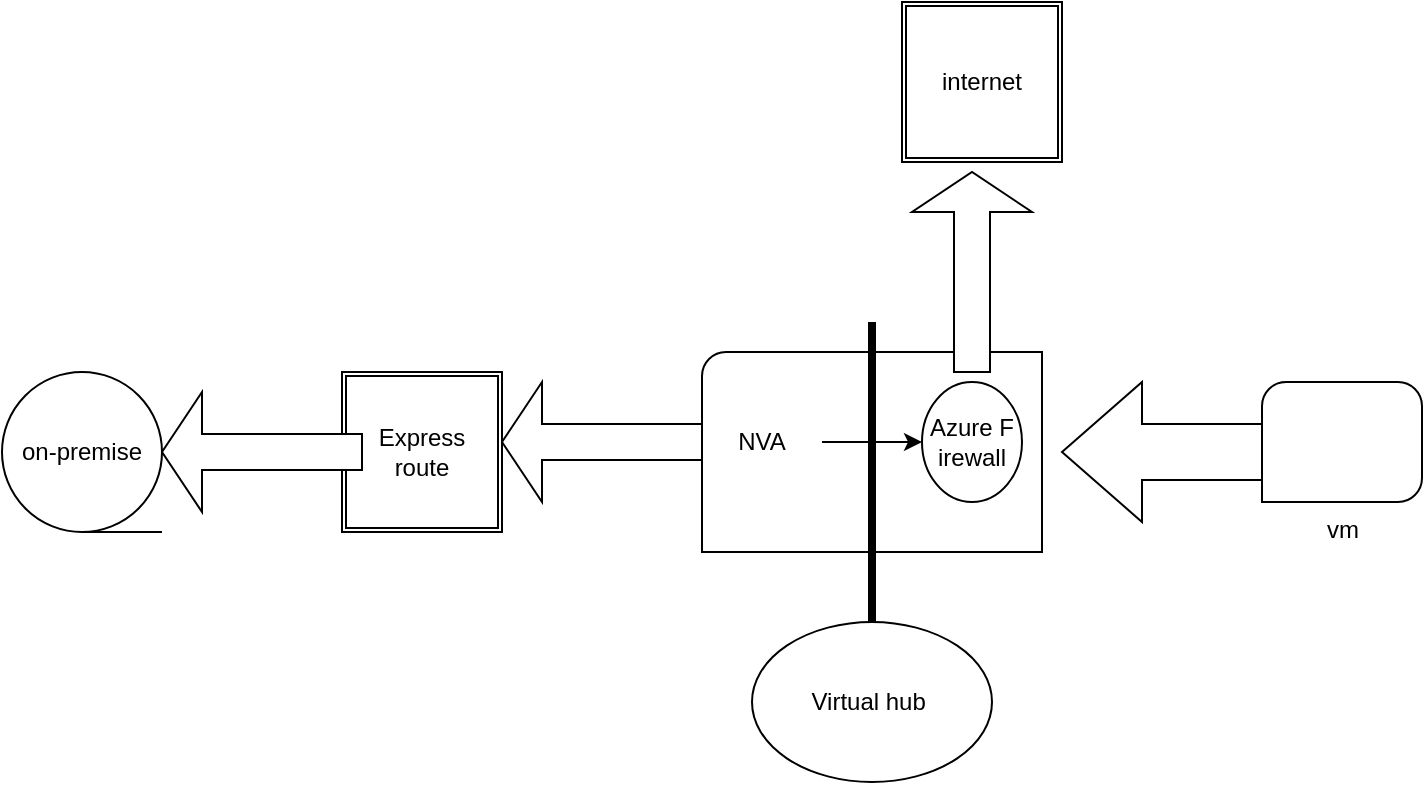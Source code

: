 <mxfile version="20.3.2" type="github"><diagram id="uTU-lHCyZtNTnTT7p-_Z" name="Page-1"><mxGraphModel dx="1422" dy="770" grid="1" gridSize="10" guides="1" tooltips="1" connect="1" arrows="1" fold="1" page="1" pageScale="1" pageWidth="850" pageHeight="1100" math="0" shadow="0"><root><mxCell id="0"/><mxCell id="1" parent="0"/><mxCell id="Fsn91p0cx5H5dLpQnLo2-7" value="vm" style="verticalLabelPosition=bottom;verticalAlign=top;html=1;shape=mxgraph.basic.three_corner_round_rect;dx=6;" vertex="1" parent="1"><mxGeometry x="750" y="360" width="80" height="60" as="geometry"/></mxCell><mxCell id="Fsn91p0cx5H5dLpQnLo2-8" value="" style="html=1;shadow=0;dashed=0;align=center;verticalAlign=middle;shape=mxgraph.arrows2.arrow;dy=0.6;dx=40;flipH=1;notch=0;" vertex="1" parent="1"><mxGeometry x="650" y="360" width="100" height="70" as="geometry"/></mxCell><mxCell id="Fsn91p0cx5H5dLpQnLo2-9" value="" style="verticalLabelPosition=bottom;verticalAlign=top;html=1;shape=mxgraph.basic.corner_round_rect;dx=6;" vertex="1" parent="1"><mxGeometry x="470" y="345" width="170" height="100" as="geometry"/></mxCell><mxCell id="Fsn91p0cx5H5dLpQnLo2-10" value="" style="line;strokeWidth=4;direction=south;html=1;perimeter=backbonePerimeter;points=[];outlineConnect=0;" vertex="1" parent="1"><mxGeometry x="550" y="330" width="10" height="160" as="geometry"/></mxCell><mxCell id="Fsn91p0cx5H5dLpQnLo2-13" value="" style="edgeStyle=orthogonalEdgeStyle;rounded=0;orthogonalLoop=1;jettySize=auto;html=1;" edge="1" parent="1" source="Fsn91p0cx5H5dLpQnLo2-11" target="Fsn91p0cx5H5dLpQnLo2-12"><mxGeometry relative="1" as="geometry"/></mxCell><mxCell id="Fsn91p0cx5H5dLpQnLo2-11" value="NVA" style="text;html=1;strokeColor=none;fillColor=none;align=center;verticalAlign=middle;whiteSpace=wrap;rounded=0;" vertex="1" parent="1"><mxGeometry x="470" y="375" width="60" height="30" as="geometry"/></mxCell><mxCell id="Fsn91p0cx5H5dLpQnLo2-12" value="Azure F irewall" style="ellipse;whiteSpace=wrap;html=1;" vertex="1" parent="1"><mxGeometry x="580" y="360" width="50" height="60" as="geometry"/></mxCell><mxCell id="Fsn91p0cx5H5dLpQnLo2-14" value="Virtual hub&amp;nbsp;" style="ellipse;whiteSpace=wrap;html=1;" vertex="1" parent="1"><mxGeometry x="495" y="480" width="120" height="80" as="geometry"/></mxCell><mxCell id="Fsn91p0cx5H5dLpQnLo2-15" value="" style="shape=singleArrow;direction=west;whiteSpace=wrap;html=1;" vertex="1" parent="1"><mxGeometry x="370" y="360" width="100" height="60" as="geometry"/></mxCell><mxCell id="Fsn91p0cx5H5dLpQnLo2-16" value="Express route" style="shape=ext;double=1;whiteSpace=wrap;html=1;aspect=fixed;" vertex="1" parent="1"><mxGeometry x="290" y="355" width="80" height="80" as="geometry"/></mxCell><mxCell id="Fsn91p0cx5H5dLpQnLo2-17" value="on-premise" style="shape=tapeData;whiteSpace=wrap;html=1;perimeter=ellipsePerimeter;" vertex="1" parent="1"><mxGeometry x="120" y="355" width="80" height="80" as="geometry"/></mxCell><mxCell id="Fsn91p0cx5H5dLpQnLo2-18" value="" style="shape=singleArrow;direction=west;whiteSpace=wrap;html=1;" vertex="1" parent="1"><mxGeometry x="200" y="365" width="100" height="60" as="geometry"/></mxCell><mxCell id="Fsn91p0cx5H5dLpQnLo2-19" value="" style="shape=singleArrow;direction=north;whiteSpace=wrap;html=1;" vertex="1" parent="1"><mxGeometry x="575" y="255" width="60" height="100" as="geometry"/></mxCell><mxCell id="Fsn91p0cx5H5dLpQnLo2-20" value="internet" style="shape=ext;double=1;whiteSpace=wrap;html=1;aspect=fixed;" vertex="1" parent="1"><mxGeometry x="570" y="170" width="80" height="80" as="geometry"/></mxCell></root></mxGraphModel></diagram></mxfile>